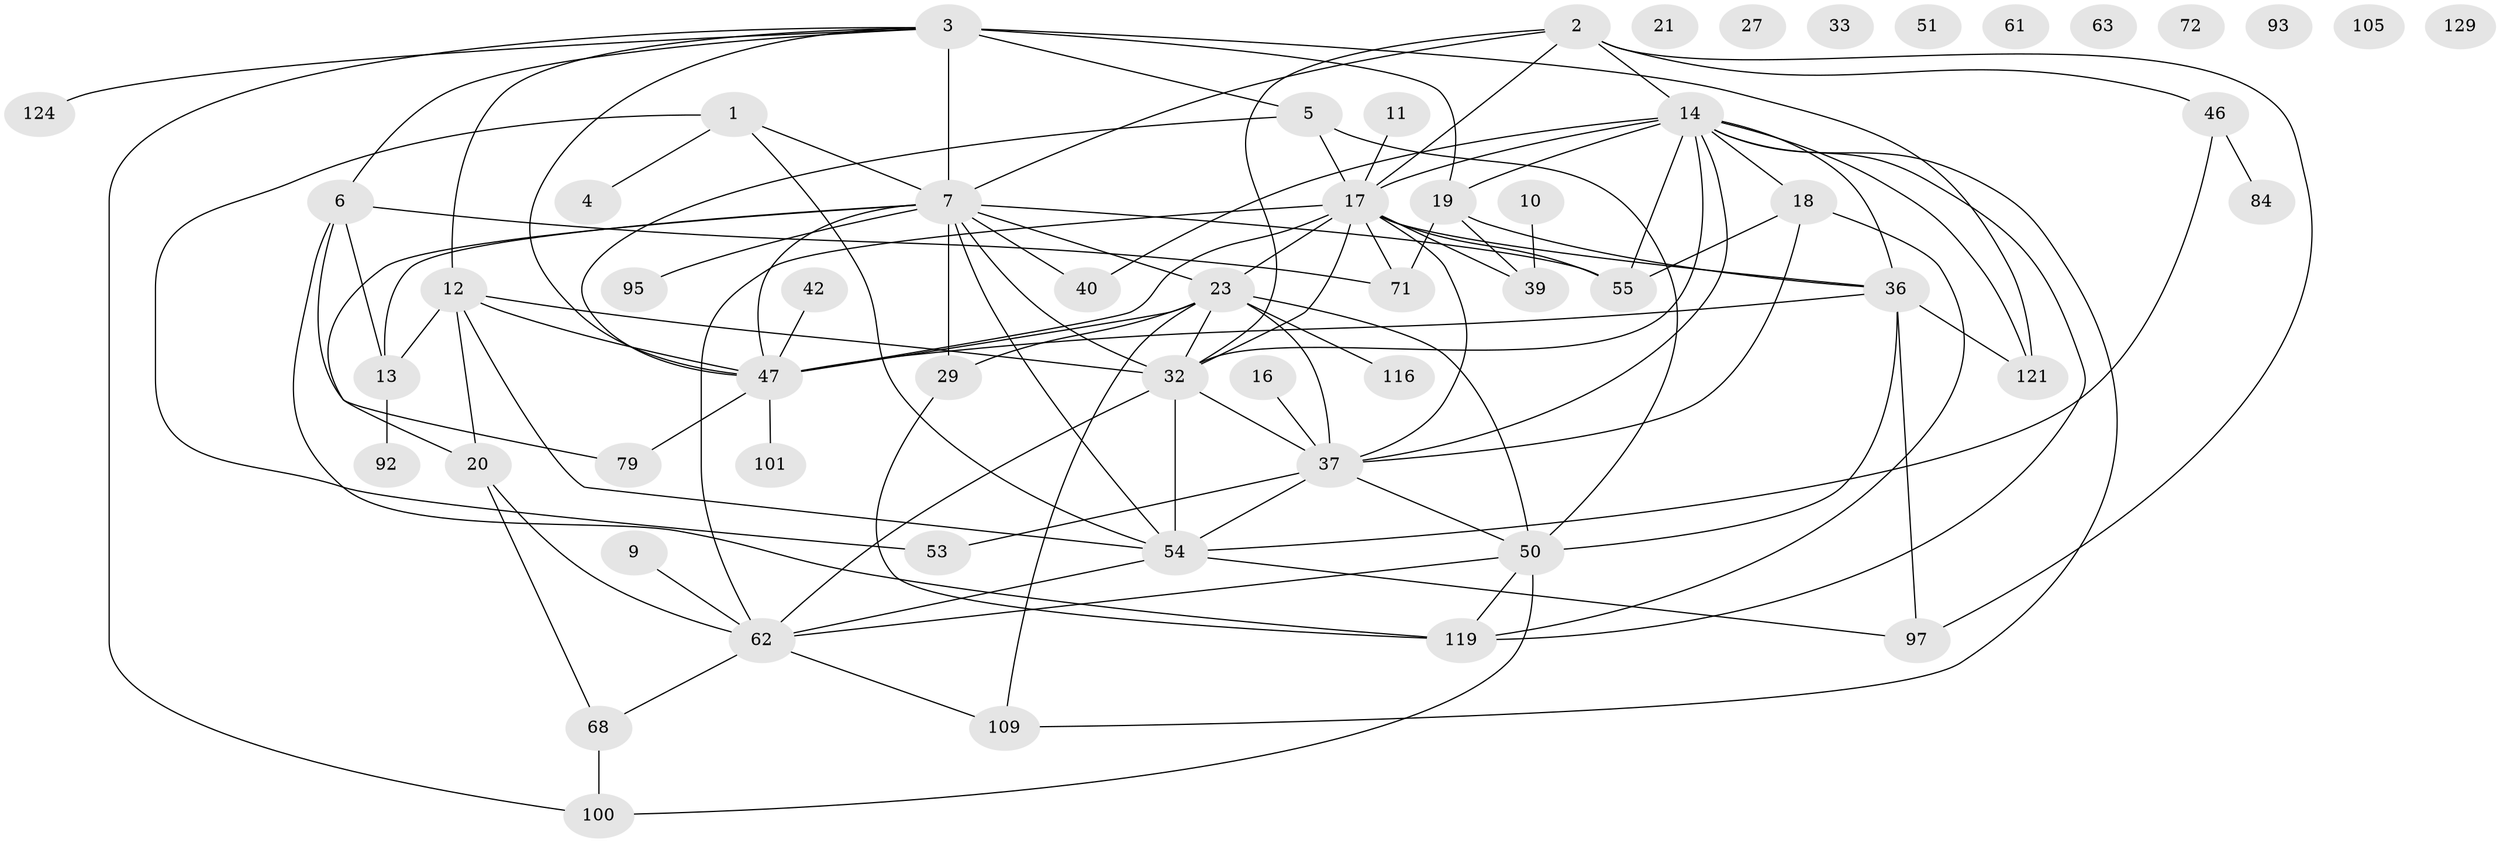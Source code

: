 // original degree distribution, {1: 0.21374045801526717, 3: 0.22900763358778625, 4: 0.16793893129770993, 6: 0.05343511450381679, 5: 0.08396946564885496, 2: 0.16793893129770993, 0: 0.05343511450381679, 8: 0.007633587786259542, 7: 0.022900763358778626}
// Generated by graph-tools (version 1.1) at 2025/16/03/04/25 18:16:40]
// undirected, 57 vertices, 105 edges
graph export_dot {
graph [start="1"]
  node [color=gray90,style=filled];
  1 [super="+102"];
  2 [super="+122"];
  3 [super="+15+117+8+89"];
  4;
  5;
  6 [super="+126+31"];
  7 [super="+59+35+24+43"];
  9 [super="+65+30+60"];
  10;
  11;
  12 [super="+25+90"];
  13 [super="+22"];
  14 [super="+77+120+28+74"];
  16;
  17 [super="+131+88+26+34"];
  18 [super="+56"];
  19 [super="+114+83"];
  20 [super="+81"];
  21;
  23 [super="+86+75"];
  27;
  29 [super="+96"];
  32 [super="+49+69"];
  33 [super="+45"];
  36 [super="+38"];
  37 [super="+73+44+66"];
  39 [super="+48"];
  40;
  42;
  46 [super="+108"];
  47 [super="+106+127+76"];
  50 [super="+103"];
  51;
  53;
  54 [super="+67"];
  55 [super="+78"];
  61 [super="+91"];
  62 [super="+80+70"];
  63;
  68 [super="+94"];
  71 [super="+107"];
  72;
  79;
  84;
  92;
  93;
  95;
  97;
  100;
  101;
  105 [super="+115"];
  109 [super="+111"];
  116;
  119 [super="+130"];
  121;
  124;
  129;
  1 -- 4;
  1 -- 53;
  1 -- 54;
  1 -- 7;
  2 -- 17;
  2 -- 97;
  2 -- 14;
  2 -- 46;
  2 -- 7;
  2 -- 32;
  3 -- 100;
  3 -- 5;
  3 -- 19;
  3 -- 7 [weight=3];
  3 -- 121;
  3 -- 124;
  3 -- 12;
  3 -- 6;
  3 -- 47;
  5 -- 50;
  5 -- 47;
  5 -- 17;
  6 -- 13;
  6 -- 79;
  6 -- 119;
  6 -- 71;
  7 -- 40;
  7 -- 13;
  7 -- 20;
  7 -- 54;
  7 -- 55;
  7 -- 95;
  7 -- 47;
  7 -- 32 [weight=2];
  7 -- 23;
  7 -- 29;
  9 -- 62;
  10 -- 39;
  11 -- 17;
  12 -- 13;
  12 -- 47;
  12 -- 20;
  12 -- 54;
  12 -- 32;
  13 -- 92;
  14 -- 18;
  14 -- 36;
  14 -- 37;
  14 -- 55;
  14 -- 121;
  14 -- 32 [weight=2];
  14 -- 40;
  14 -- 19;
  14 -- 17;
  14 -- 119;
  14 -- 109;
  16 -- 37;
  17 -- 32;
  17 -- 55;
  17 -- 62;
  17 -- 37;
  17 -- 47;
  17 -- 36;
  17 -- 39;
  17 -- 23;
  17 -- 71;
  18 -- 119;
  18 -- 55;
  18 -- 37 [weight=2];
  19 -- 71;
  19 -- 36 [weight=2];
  19 -- 39;
  20 -- 62;
  20 -- 68;
  23 -- 29 [weight=2];
  23 -- 50;
  23 -- 47;
  23 -- 32;
  23 -- 116;
  23 -- 37;
  23 -- 109;
  29 -- 119;
  32 -- 54;
  32 -- 37;
  32 -- 62;
  36 -- 97;
  36 -- 121;
  36 -- 50;
  36 -- 47;
  37 -- 53;
  37 -- 50;
  37 -- 54 [weight=2];
  42 -- 47;
  46 -- 84;
  46 -- 54;
  47 -- 101;
  47 -- 79;
  50 -- 62;
  50 -- 100;
  50 -- 119;
  54 -- 97;
  54 -- 62;
  62 -- 68;
  62 -- 109;
  68 -- 100;
}
